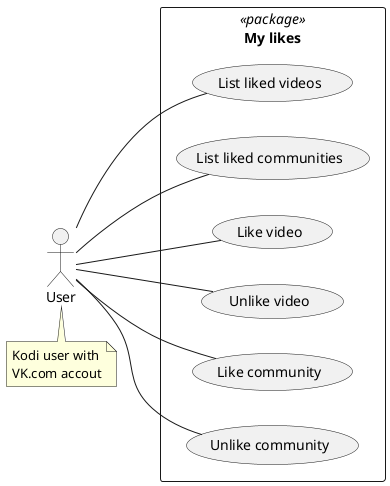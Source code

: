 @startuml
left to right direction

'user
actor "User" as user
note "Kodi user with\nVK.com accout" as n
    user . n

'my likes
rectangle "My likes" <<package>> {
    user -- (List liked videos)
    user -- (List liked communities)
    user -- (Like video)
    user -- (Unlike video)
    user -- (Like community)
    user -- (Unlike community)
}

@enduml